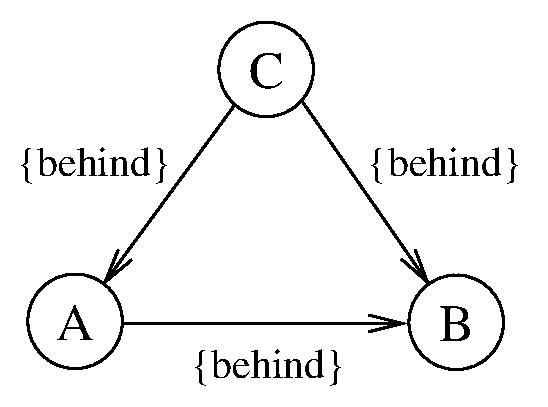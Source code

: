 #FIG 3.2  Produced by xfig version 3.2.5-alpha5
Landscape
Center
Metric
A4      
100.00
Single
-2
1200 2
6 2460 870 3180 1590
1 3 0 2 0 7 50 -1 20 0.000 1 0.0000 2820 1230 338 338 2820 1230 3158 1230
4 1 0 50 -1 0 25 0.0000 4 285 270 2820 1365 C\001
-6
6 1095 2670 1815 3390
1 3 0 2 0 7 50 -1 20 0.000 1 0.0000 1455 3030 338 338 1455 3030 1793 3030
4 1 0 50 -1 0 25 0.0000 4 285 285 1455 3165 A\001
-6
1 3 0 2 0 7 50 -1 20 0.000 1 0.0000 4178 3037 338 338 4178 3037 4516 3037
2 1 0 2 0 7 52 -1 -1 0.000 0 0 -1 1 0 2
	0 0 2.00 120.00 240.00
	 2595 1485 1650 2775
2 1 0 2 0 7 52 -1 -1 0.000 0 0 -1 1 0 2
	0 0 2.00 120.00 240.00
	 3075 1455 3990 2775
2 1 0 2 0 7 52 -1 -1 0.000 0 0 -1 1 0 2
	0 0 2.00 120.00 240.00
	 1770 3045 3825 3045
2 2 0 1 7 7 50 -1 -1 0.000 0 0 -1 0 0 5
	 930 750 4815 750 4815 3630 930 3630 930 750
4 1 0 50 -1 0 20 0.0000 4 300 1155 4095 1995 {behind}\001
4 1 0 50 -1 0 20 0.0000 4 300 1155 1590 1995 {behind}\001
4 1 0 50 -1 0 25 0.0000 4 285 270 4178 3172 B\001
4 1 0 50 -1 0 20 0.0000 4 300 1155 2835 3435 {behind}\001
